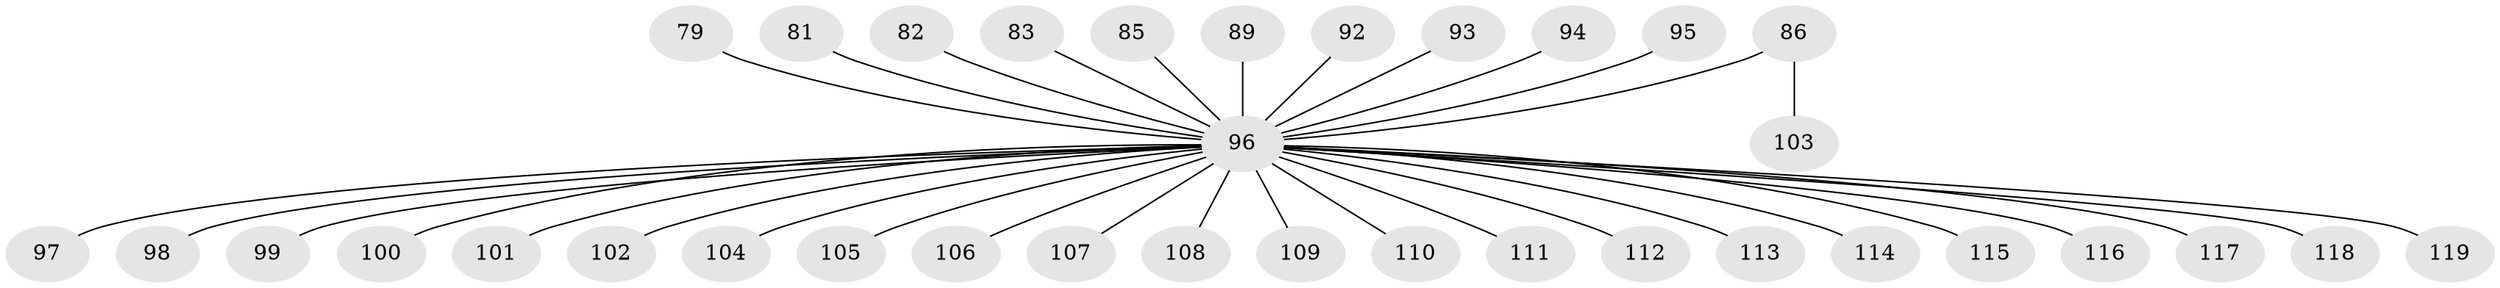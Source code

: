 // original degree distribution, {6: 0.03361344537815126, 7: 0.008403361344537815, 2: 0.18487394957983194, 4: 0.058823529411764705, 3: 0.16806722689075632, 5: 0.01680672268907563, 1: 0.5294117647058824}
// Generated by graph-tools (version 1.1) at 2025/57/03/04/25 21:57:05]
// undirected, 35 vertices, 34 edges
graph export_dot {
graph [start="1"]
  node [color=gray90,style=filled];
  79;
  81;
  82;
  83;
  85;
  86;
  89;
  92;
  93;
  94;
  95;
  96 [super="+61+91+44+49+53+69+88+59+62+64+73+68+70+78+80+72+74+75+77"];
  97;
  98;
  99;
  100;
  101;
  102;
  103;
  104;
  105;
  106;
  107;
  108;
  109;
  110;
  111;
  112;
  113;
  114;
  115;
  116;
  117;
  118;
  119;
  79 -- 96;
  81 -- 96;
  82 -- 96;
  83 -- 96;
  85 -- 96;
  86 -- 103;
  86 -- 96;
  89 -- 96;
  92 -- 96;
  93 -- 96;
  94 -- 96;
  95 -- 96;
  96 -- 97;
  96 -- 117;
  96 -- 118;
  96 -- 104;
  96 -- 106;
  96 -- 109;
  96 -- 110;
  96 -- 111;
  96 -- 112;
  96 -- 113;
  96 -- 114;
  96 -- 101;
  96 -- 98;
  96 -- 99;
  96 -- 102;
  96 -- 116;
  96 -- 100;
  96 -- 105;
  96 -- 107;
  96 -- 108;
  96 -- 115;
  96 -- 119;
}
